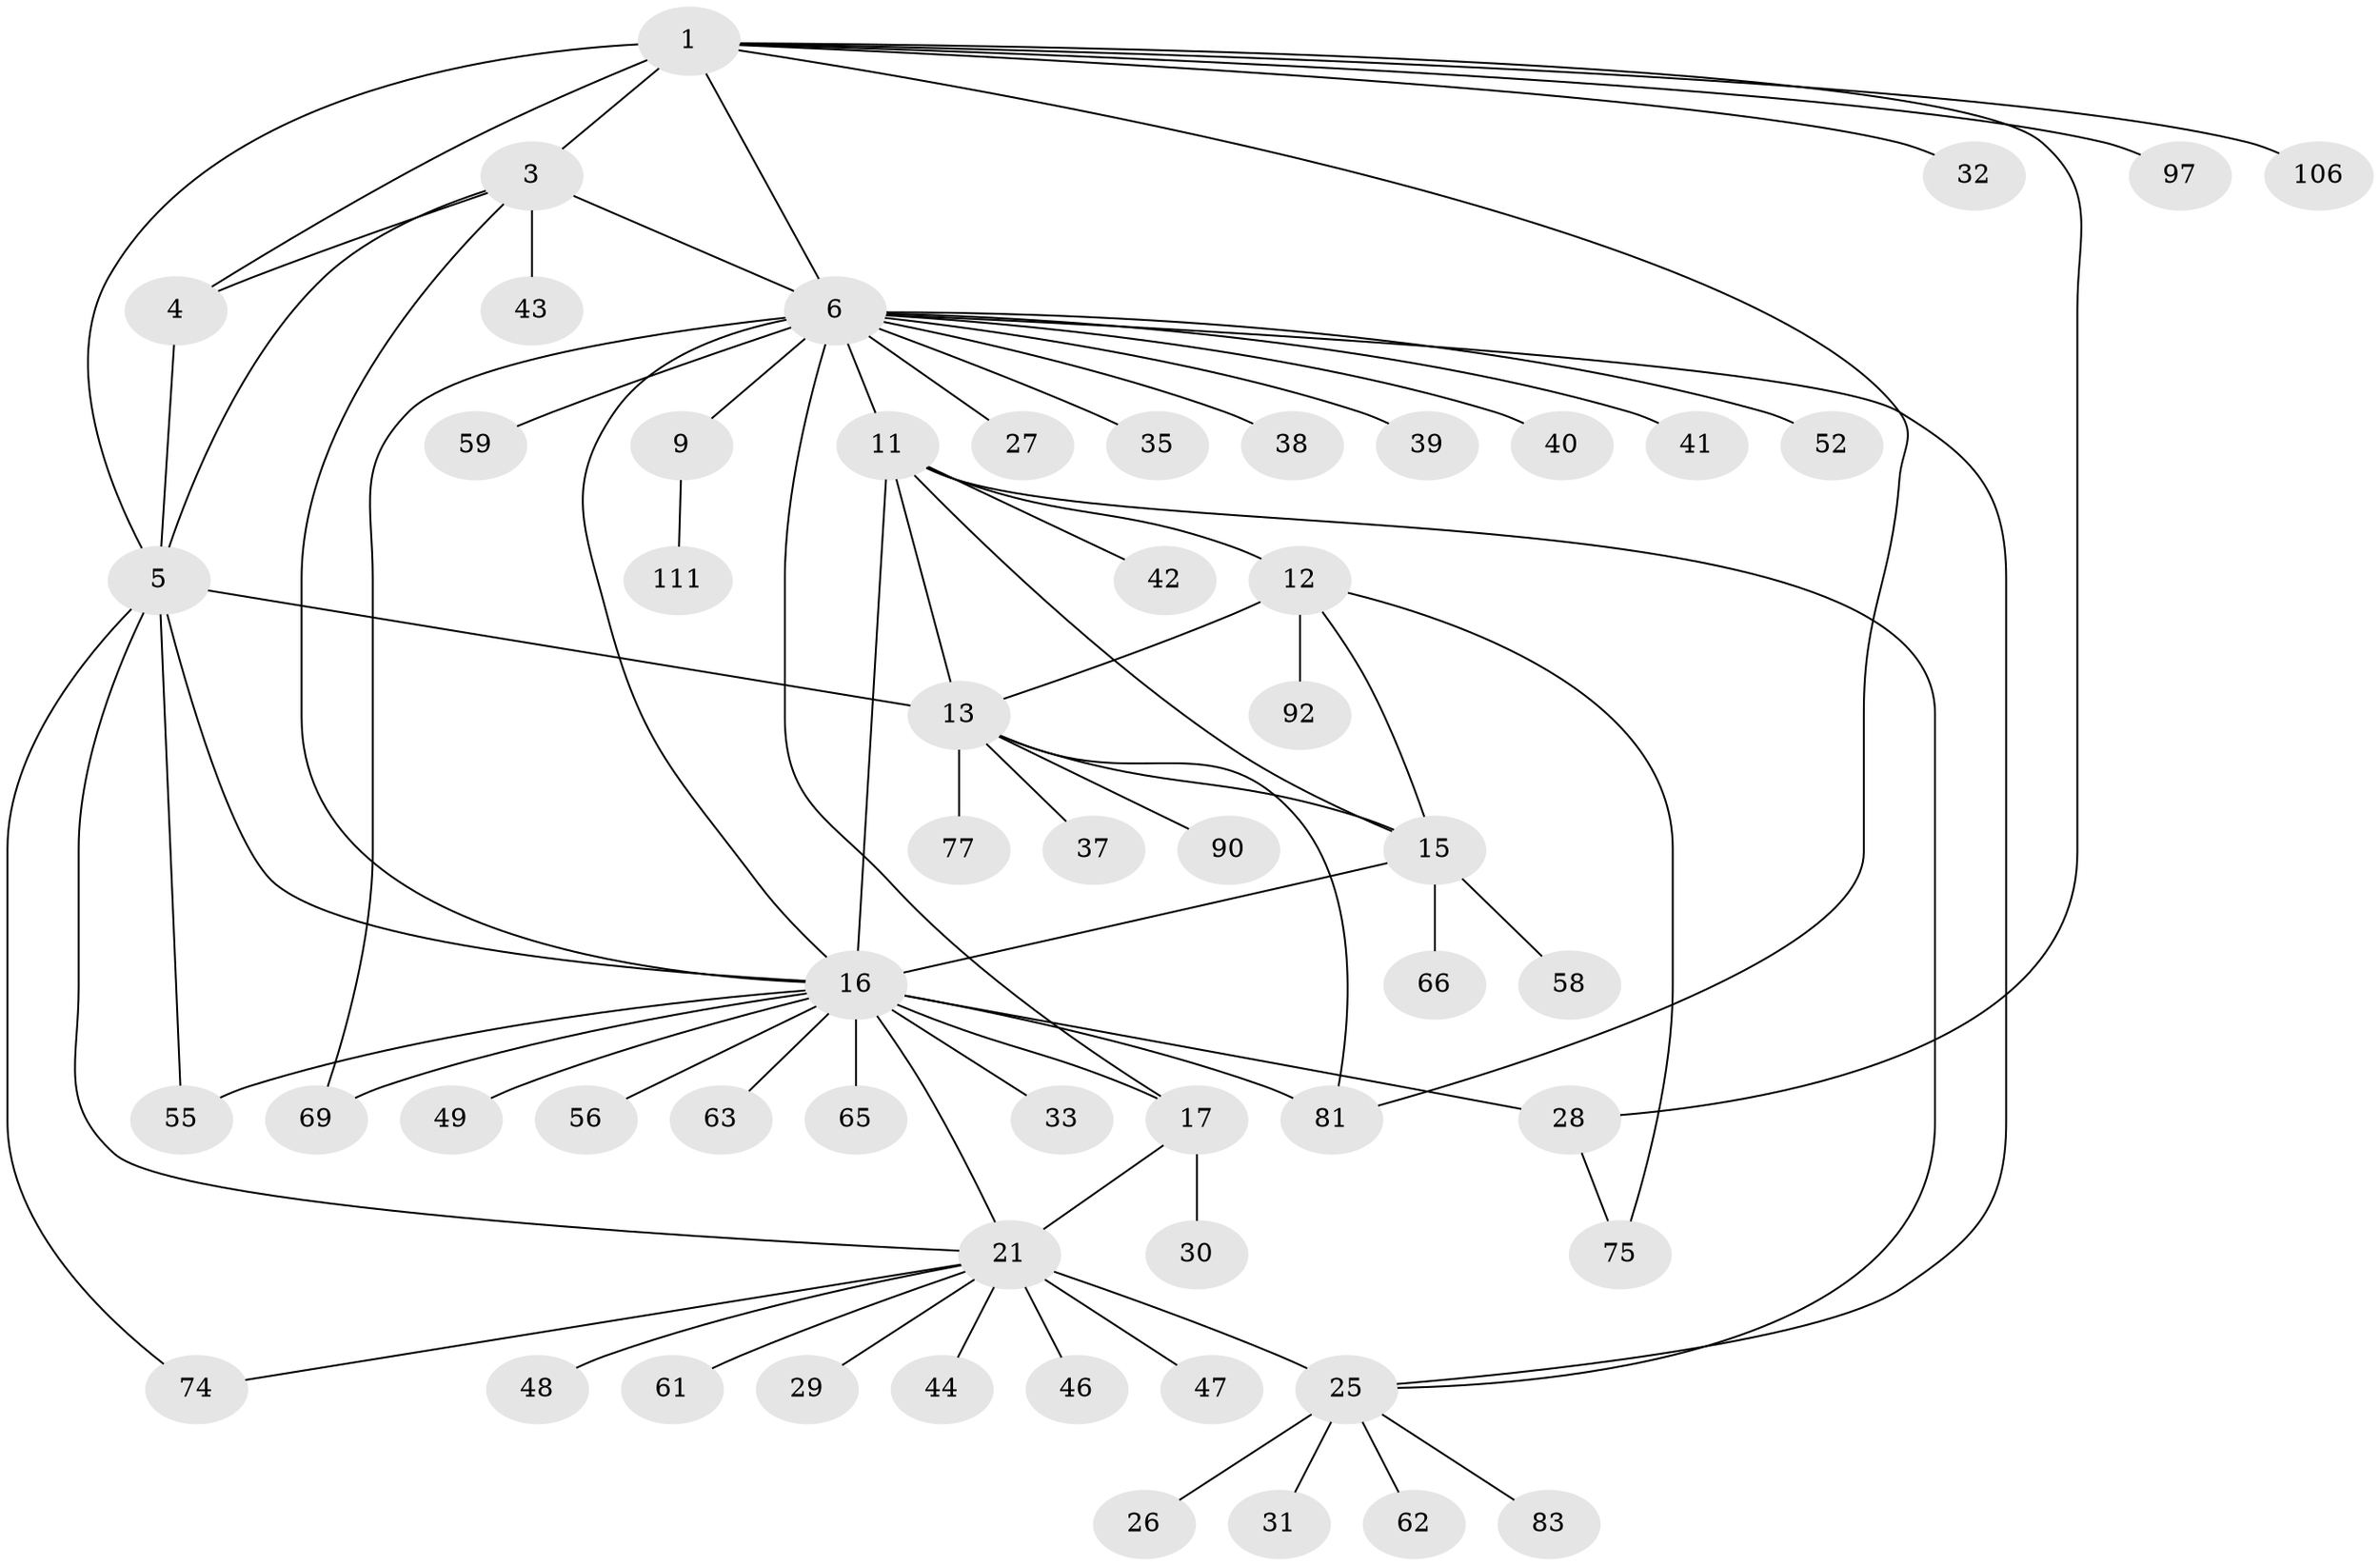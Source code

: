 // original degree distribution, {6: 0.0625, 10: 0.026785714285714284, 8: 0.05357142857142857, 4: 0.03571428571428571, 9: 0.017857142857142856, 7: 0.03571428571428571, 15: 0.008928571428571428, 13: 0.008928571428571428, 1: 0.5625, 3: 0.0625, 2: 0.125}
// Generated by graph-tools (version 1.1) at 2025/15/03/09/25 04:15:57]
// undirected, 56 vertices, 79 edges
graph export_dot {
graph [start="1"]
  node [color=gray90,style=filled];
  1 [super="+2+72"];
  3 [super="+51+79"];
  4;
  5;
  6 [super="+34+78+80+95+7"];
  9 [super="+104"];
  11 [super="+14+60"];
  12;
  13 [super="+67"];
  15;
  16 [super="+20+18+36+19"];
  17;
  21 [super="+94+88+91+22+23"];
  25;
  26;
  27;
  28;
  29;
  30 [super="+101+53+57"];
  31;
  32;
  33;
  35 [super="+86"];
  37;
  38;
  39;
  40;
  41;
  42;
  43;
  44;
  46;
  47;
  48 [super="+73+98"];
  49;
  52;
  55;
  56;
  58;
  59;
  61;
  62;
  63;
  65;
  66;
  69 [super="+70"];
  74;
  75 [super="+87+102"];
  77;
  81 [super="+109+85"];
  83;
  90;
  92;
  97;
  106;
  111;
  1 -- 3 [weight=2];
  1 -- 4 [weight=2];
  1 -- 5 [weight=2];
  1 -- 28;
  1 -- 32;
  1 -- 97;
  1 -- 106;
  1 -- 81;
  1 -- 6;
  3 -- 4;
  3 -- 5;
  3 -- 43;
  3 -- 16;
  3 -- 6;
  4 -- 5;
  5 -- 13;
  5 -- 55;
  5 -- 74;
  5 -- 16;
  5 -- 21;
  6 -- 9 [weight=4];
  6 -- 69;
  6 -- 11 [weight=2];
  6 -- 16;
  6 -- 17;
  6 -- 25;
  6 -- 27;
  6 -- 35;
  6 -- 38;
  6 -- 39;
  6 -- 40;
  6 -- 41;
  6 -- 52;
  6 -- 59;
  9 -- 111;
  11 -- 12 [weight=2];
  11 -- 13 [weight=2];
  11 -- 15 [weight=2];
  11 -- 25;
  11 -- 42;
  11 -- 16;
  12 -- 13;
  12 -- 15;
  12 -- 75;
  12 -- 92;
  13 -- 15;
  13 -- 37;
  13 -- 77;
  13 -- 81;
  13 -- 90;
  15 -- 58;
  15 -- 66;
  15 -- 16;
  16 -- 17 [weight=4];
  16 -- 33;
  16 -- 21;
  16 -- 81 [weight=2];
  16 -- 49;
  16 -- 63;
  16 -- 65;
  16 -- 55;
  16 -- 56;
  16 -- 28;
  16 -- 69;
  17 -- 30;
  17 -- 21;
  21 -- 25 [weight=4];
  21 -- 47;
  21 -- 74;
  21 -- 46;
  21 -- 48;
  21 -- 61;
  21 -- 29;
  21 -- 44;
  25 -- 26;
  25 -- 31;
  25 -- 62;
  25 -- 83;
  28 -- 75;
}
